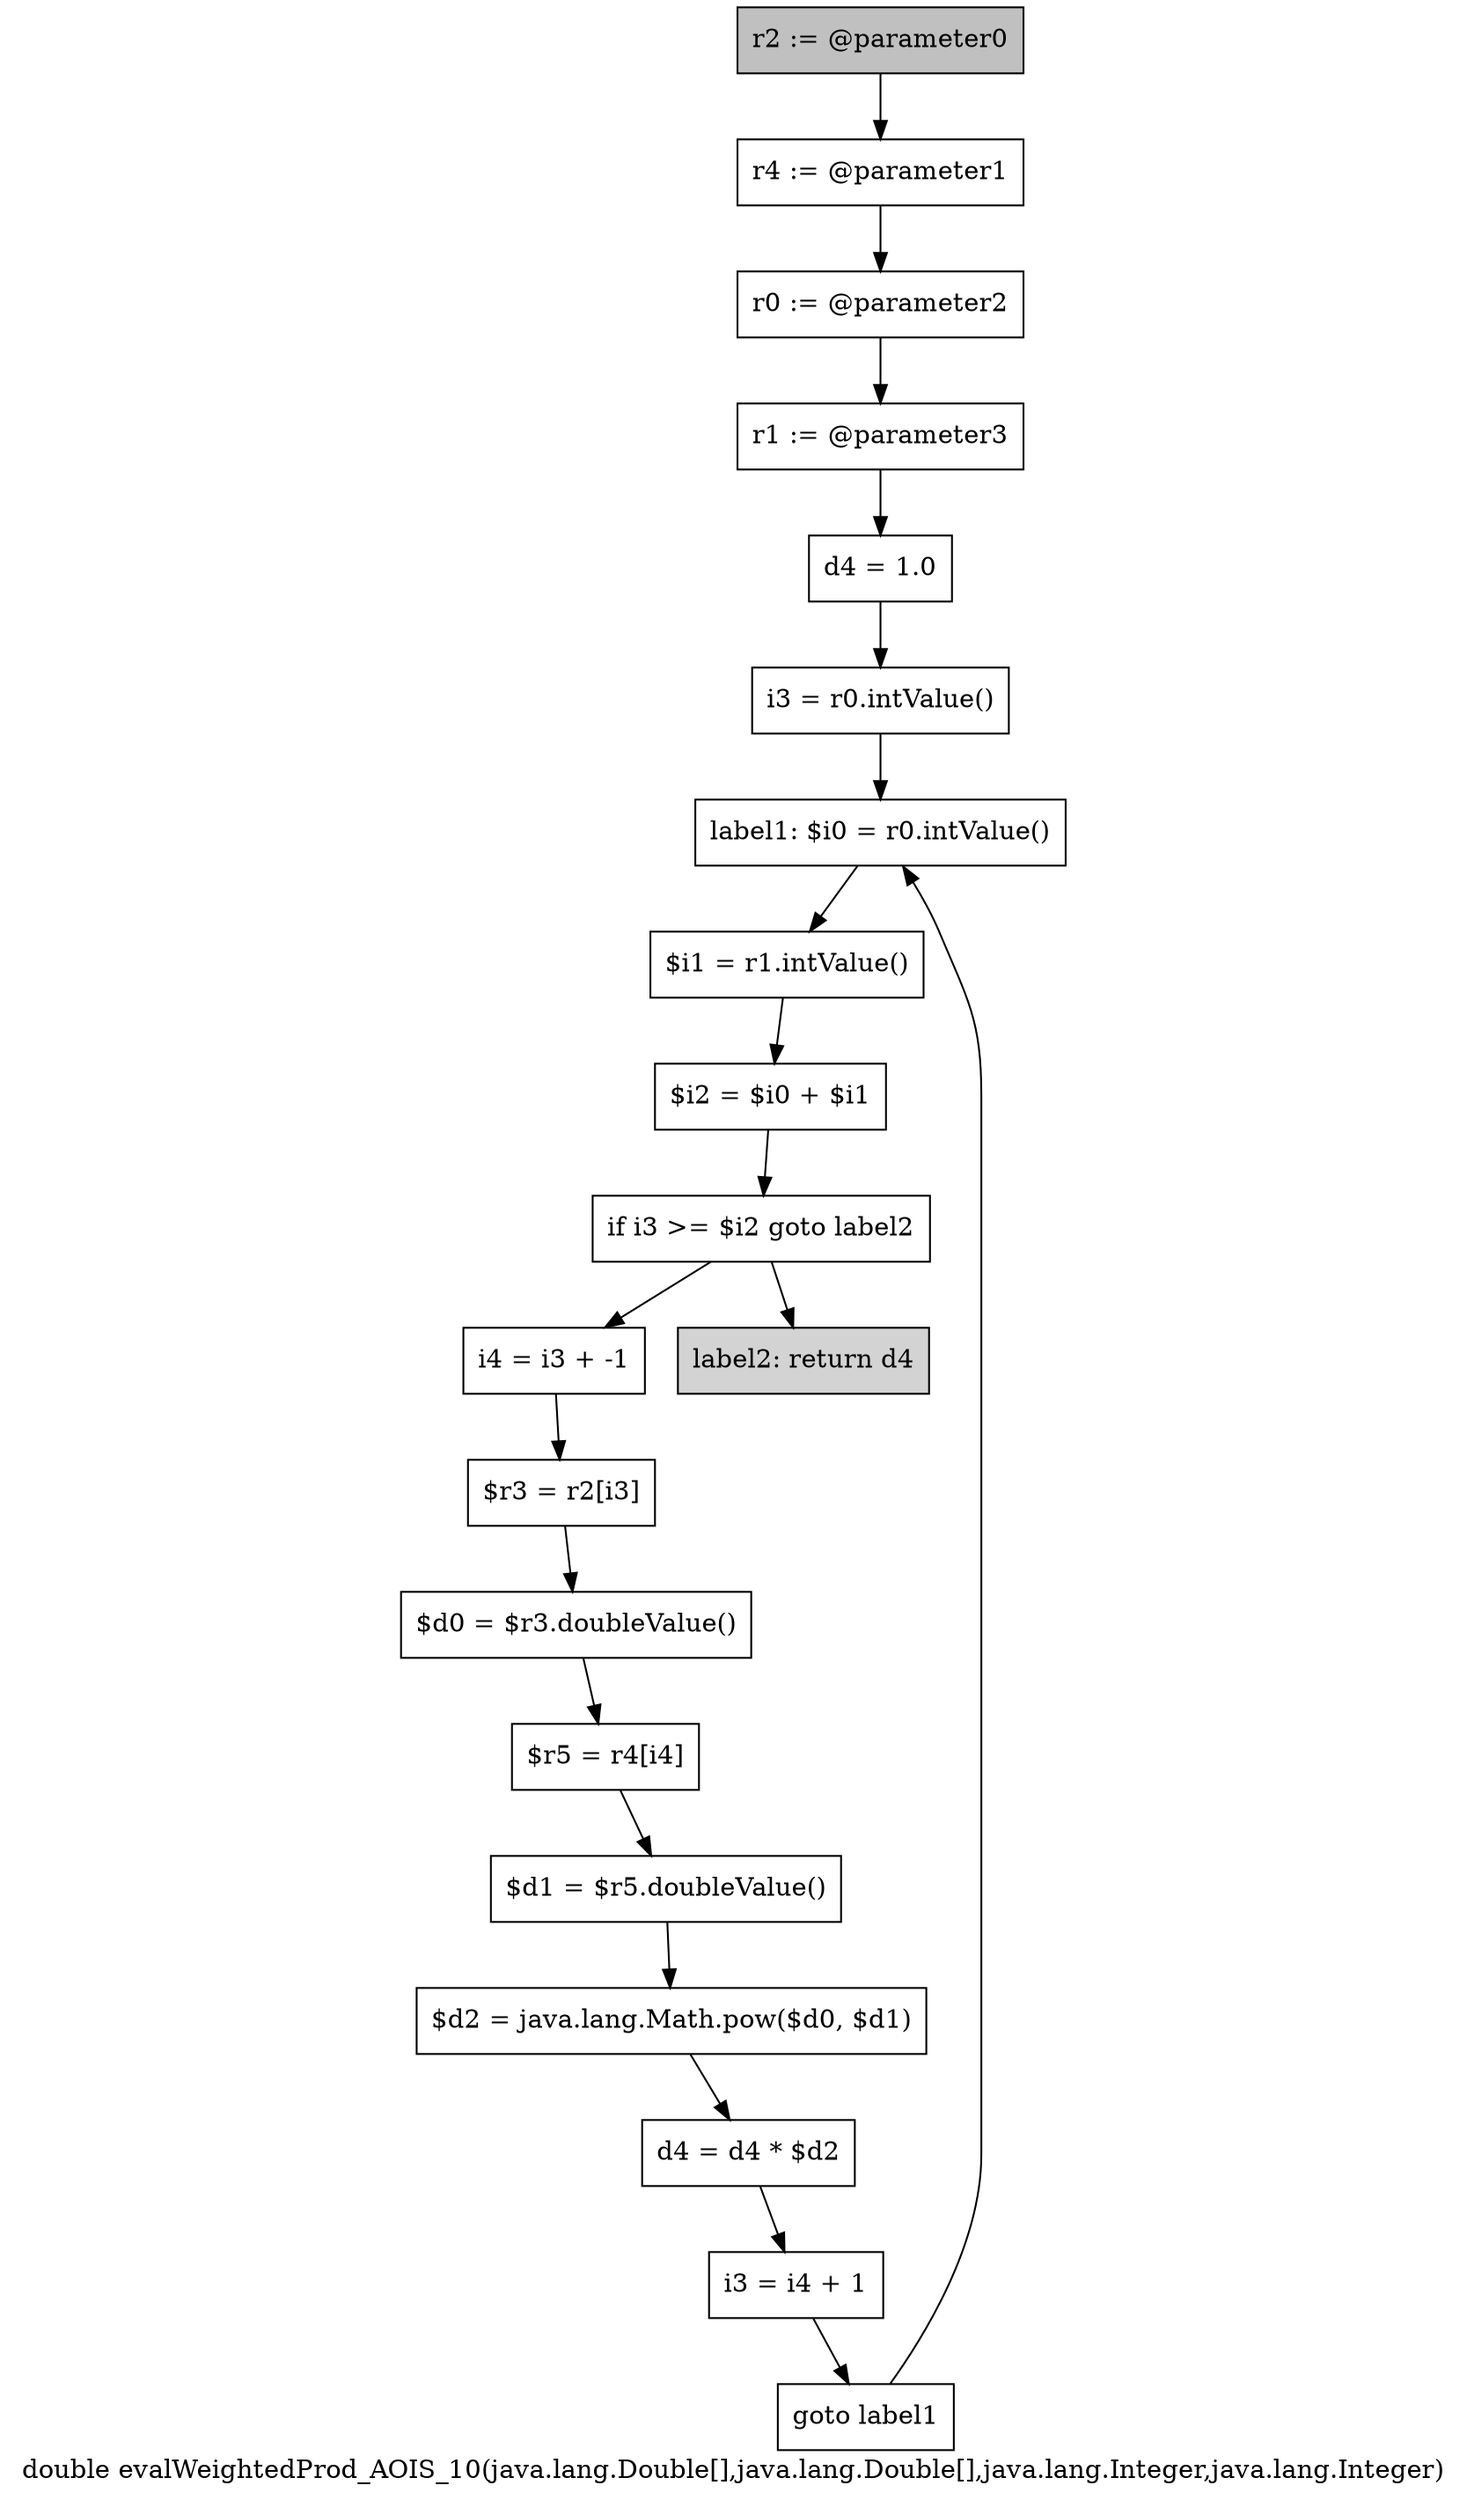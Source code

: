 digraph "double evalWeightedProd_AOIS_10(java.lang.Double[],java.lang.Double[],java.lang.Integer,java.lang.Integer)" {
    label="double evalWeightedProd_AOIS_10(java.lang.Double[],java.lang.Double[],java.lang.Integer,java.lang.Integer)";
    node [shape=box];
    "0" [style=filled,fillcolor=gray,label="r2 := @parameter0",];
    "1" [label="r4 := @parameter1",];
    "0"->"1";
    "2" [label="r0 := @parameter2",];
    "1"->"2";
    "3" [label="r1 := @parameter3",];
    "2"->"3";
    "4" [label="d4 = 1.0",];
    "3"->"4";
    "5" [label="i3 = r0.intValue()",];
    "4"->"5";
    "6" [label="label1: $i0 = r0.intValue()",];
    "5"->"6";
    "7" [label="$i1 = r1.intValue()",];
    "6"->"7";
    "8" [label="$i2 = $i0 + $i1",];
    "7"->"8";
    "9" [label="if i3 >= $i2 goto label2",];
    "8"->"9";
    "10" [label="i4 = i3 + -1",];
    "9"->"10";
    "19" [style=filled,fillcolor=lightgray,label="label2: return d4",];
    "9"->"19";
    "11" [label="$r3 = r2[i3]",];
    "10"->"11";
    "12" [label="$d0 = $r3.doubleValue()",];
    "11"->"12";
    "13" [label="$r5 = r4[i4]",];
    "12"->"13";
    "14" [label="$d1 = $r5.doubleValue()",];
    "13"->"14";
    "15" [label="$d2 = java.lang.Math.pow($d0, $d1)",];
    "14"->"15";
    "16" [label="d4 = d4 * $d2",];
    "15"->"16";
    "17" [label="i3 = i4 + 1",];
    "16"->"17";
    "18" [label="goto label1",];
    "17"->"18";
    "18"->"6";
}
